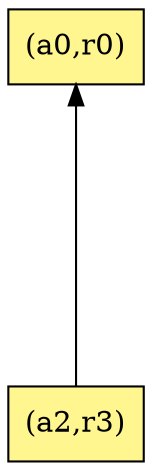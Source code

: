 digraph G {
rankdir=BT;ranksep="2.0";
"(a2,r3)" [shape=record,fillcolor=khaki1,style=filled,label="{(a2,r3)}"];
"(a0,r0)" [shape=record,fillcolor=khaki1,style=filled,label="{(a0,r0)}"];
"(a2,r3)" -> "(a0,r0)"
}